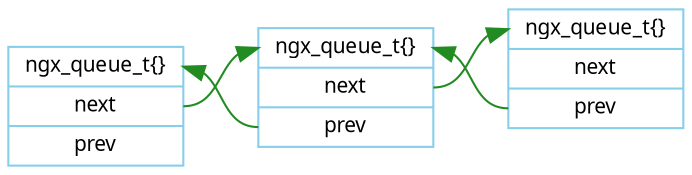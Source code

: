 digraph ngx_queue {
   rankdir=LR;
   node [shape=record, color=skyblue, fontname="Verdana", fontsize=10];
   edge [color=forestgreen, fontname="Verdana", fontsize=10];


   ngx_queue_t_1 [label="<h>ngx_queue_t\{\}|<n>next|<p>prev"];
   ngx_queue_t_2 [label="<h>ngx_queue_t\{\}|<n>next|<p>prev"];
   ngx_queue_t_3 [label="<h>ngx_queue_t\{\}|<n>next|<p>prev"];

   //{rank=same;ngx_queue_t_2;ngx_queue_t_3};

   ngx_queue_t_1:n -> ngx_queue_t_2:h;
   ngx_queue_t_2:n -> ngx_queue_t_3:h;
   //ngx_queue_t_3:n -> ngx_queue_t_1:h;


   //ngx_queue_t_1:p -> ngx_queue_t_3:h;
   ngx_queue_t_2:p -> ngx_queue_t_1:h;
   ngx_queue_t_3:p -> ngx_queue_t_2:h;

}